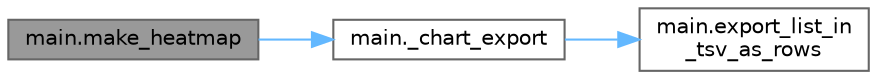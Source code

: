 digraph "main.make_heatmap"
{
 // INTERACTIVE_SVG=YES
 // LATEX_PDF_SIZE
  bgcolor="transparent";
  edge [fontname=Helvetica,fontsize=10,labelfontname=Helvetica,labelfontsize=10];
  node [fontname=Helvetica,fontsize=10,shape=box,height=0.2,width=0.4];
  rankdir="LR";
  Node1 [id="Node000001",label="main.make_heatmap",height=0.2,width=0.4,color="gray40", fillcolor="grey60", style="filled", fontcolor="black",tooltip="Create a heatmap using a bunch of argument."];
  Node1 -> Node2 [id="edge1_Node000001_Node000002",color="steelblue1",style="solid",tooltip=" "];
  Node2 [id="Node000002",label="main._chart_export",height=0.2,width=0.4,color="grey40", fillcolor="white", style="filled",URL="$namespacemain.html#a6a231276ee1bc9876db29e9dcfddd6e6",tooltip="Export the current chart."];
  Node2 -> Node3 [id="edge2_Node000002_Node000003",color="steelblue1",style="solid",tooltip=" "];
  Node3 [id="Node000003",label="main.export_list_in\l_tsv_as_rows",height=0.2,width=0.4,color="grey40", fillcolor="white", style="filled",URL="$namespacemain.html#a2b641de878012988c94ae4f7158ba0e9",tooltip="Accept a number of list that represent rows of a tab and turn it intoo a tsv (flat file)."];
}
